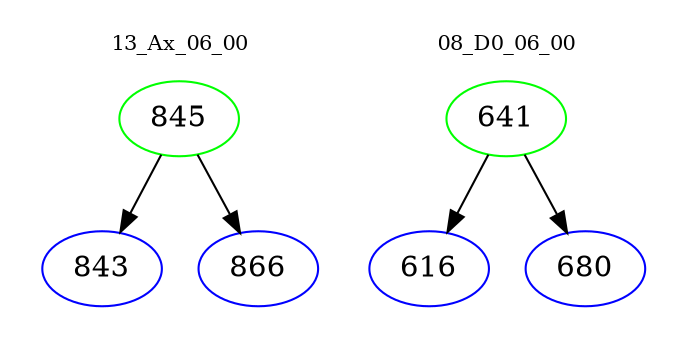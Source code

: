 digraph{
subgraph cluster_0 {
color = white
label = "13_Ax_06_00";
fontsize=10;
T0_845 [label="845", color="green"]
T0_845 -> T0_843 [color="black"]
T0_843 [label="843", color="blue"]
T0_845 -> T0_866 [color="black"]
T0_866 [label="866", color="blue"]
}
subgraph cluster_1 {
color = white
label = "08_D0_06_00";
fontsize=10;
T1_641 [label="641", color="green"]
T1_641 -> T1_616 [color="black"]
T1_616 [label="616", color="blue"]
T1_641 -> T1_680 [color="black"]
T1_680 [label="680", color="blue"]
}
}
